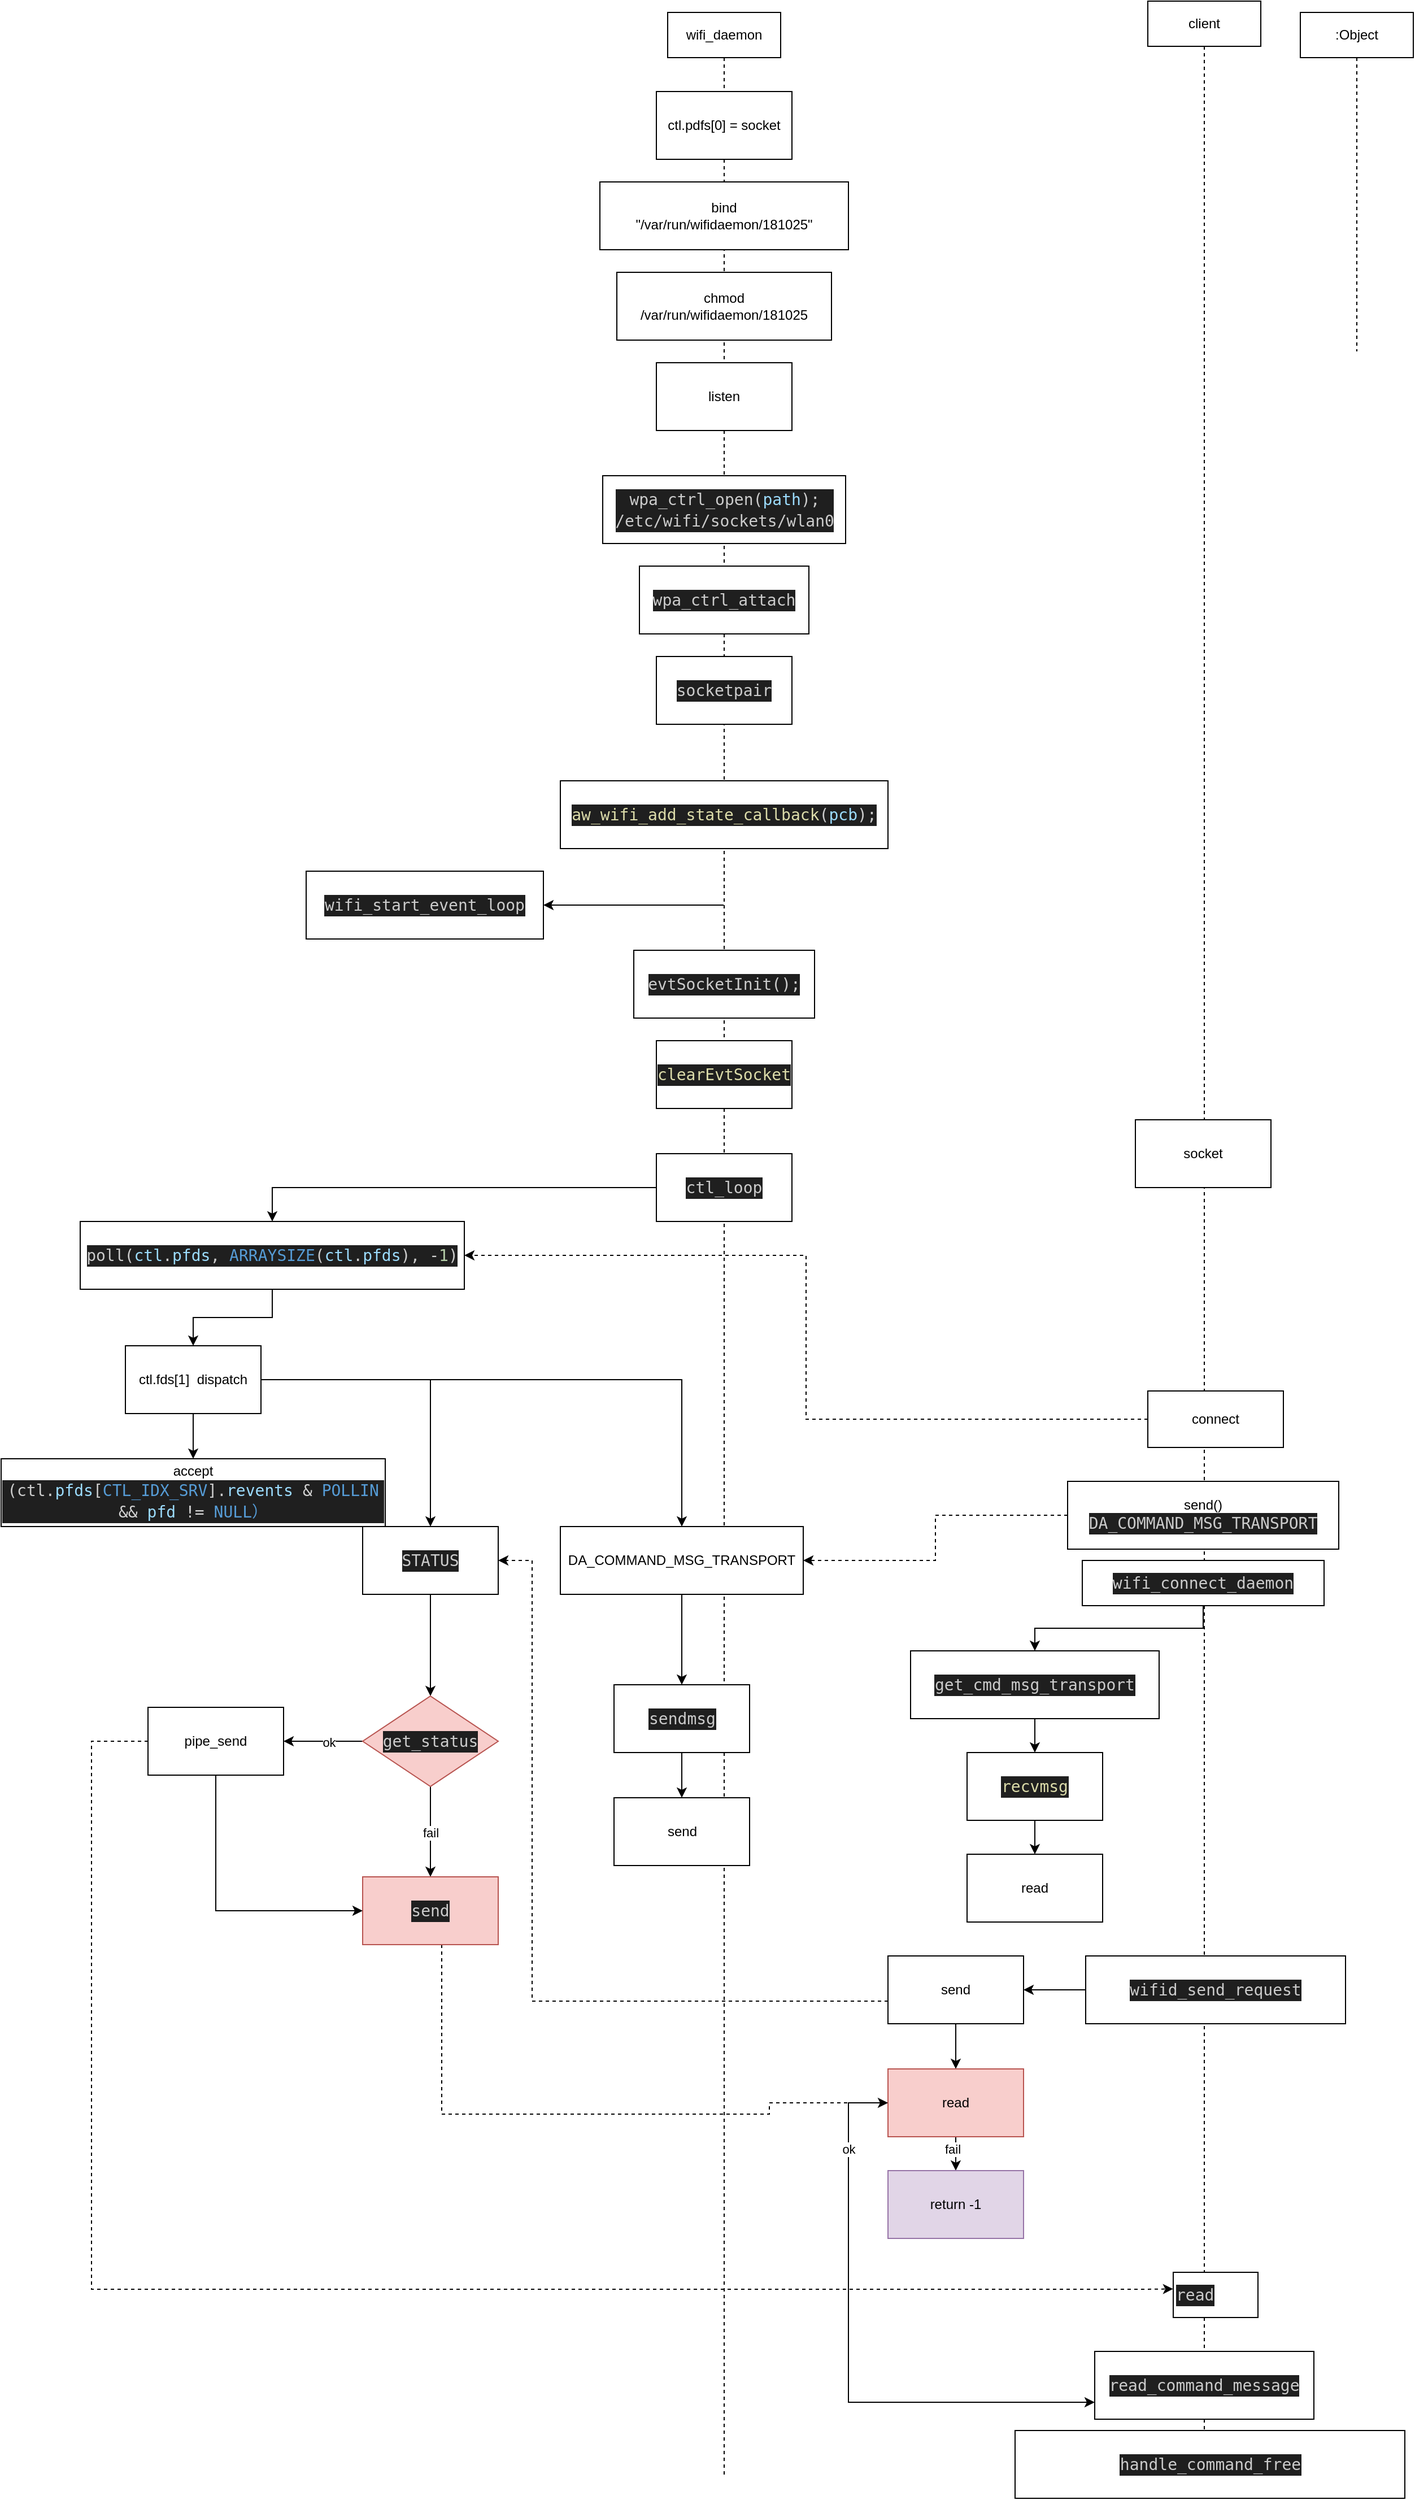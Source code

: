 <mxfile version="21.6.7" type="github">
  <diagram id="C5RBs43oDa-KdzZeNtuy" name="Page-1">
    <mxGraphModel dx="3276" dy="1582" grid="1" gridSize="10" guides="1" tooltips="1" connect="1" arrows="1" fold="1" page="1" pageScale="1" pageWidth="827" pageHeight="1169" math="0" shadow="0">
      <root>
        <mxCell id="WIyWlLk6GJQsqaUBKTNV-0" />
        <mxCell id="WIyWlLk6GJQsqaUBKTNV-1" parent="WIyWlLk6GJQsqaUBKTNV-0" />
        <mxCell id="92I55pFNdv6Zz8E2jE-A-6" value="wifi_daemon" style="shape=umlLifeline;perimeter=lifelinePerimeter;whiteSpace=wrap;html=1;container=1;dropTarget=0;collapsible=0;recursiveResize=0;outlineConnect=0;portConstraint=eastwest;newEdgeStyle={&quot;edgeStyle&quot;:&quot;elbowEdgeStyle&quot;,&quot;elbow&quot;:&quot;vertical&quot;,&quot;curved&quot;:0,&quot;rounded&quot;:0};" vertex="1" parent="WIyWlLk6GJQsqaUBKTNV-1">
          <mxGeometry x="60" y="70" width="100" height="2180" as="geometry" />
        </mxCell>
        <mxCell id="92I55pFNdv6Zz8E2jE-A-7" value="client" style="shape=umlLifeline;perimeter=lifelinePerimeter;whiteSpace=wrap;html=1;container=1;dropTarget=0;collapsible=0;recursiveResize=0;outlineConnect=0;portConstraint=eastwest;newEdgeStyle={&quot;edgeStyle&quot;:&quot;elbowEdgeStyle&quot;,&quot;elbow&quot;:&quot;vertical&quot;,&quot;curved&quot;:0,&quot;rounded&quot;:0};" vertex="1" parent="WIyWlLk6GJQsqaUBKTNV-1">
          <mxGeometry x="485" y="60" width="100" height="2190" as="geometry" />
        </mxCell>
        <mxCell id="92I55pFNdv6Zz8E2jE-A-8" value=":Object" style="shape=umlLifeline;perimeter=lifelinePerimeter;whiteSpace=wrap;html=1;container=1;dropTarget=0;collapsible=0;recursiveResize=0;outlineConnect=0;portConstraint=eastwest;newEdgeStyle={&quot;edgeStyle&quot;:&quot;elbowEdgeStyle&quot;,&quot;elbow&quot;:&quot;vertical&quot;,&quot;curved&quot;:0,&quot;rounded&quot;:0};" vertex="1" parent="WIyWlLk6GJQsqaUBKTNV-1">
          <mxGeometry x="620" y="70" width="100" height="300" as="geometry" />
        </mxCell>
        <mxCell id="92I55pFNdv6Zz8E2jE-A-9" value="ctl.pdfs[0] = socket" style="rounded=0;whiteSpace=wrap;html=1;" vertex="1" parent="WIyWlLk6GJQsqaUBKTNV-1">
          <mxGeometry x="50" y="140" width="120" height="60" as="geometry" />
        </mxCell>
        <mxCell id="92I55pFNdv6Zz8E2jE-A-10" value="bind&lt;br&gt;&quot;/var/run/wifidaemon/181025&quot;" style="rounded=0;whiteSpace=wrap;html=1;" vertex="1" parent="WIyWlLk6GJQsqaUBKTNV-1">
          <mxGeometry y="220" width="220" height="60" as="geometry" />
        </mxCell>
        <mxCell id="92I55pFNdv6Zz8E2jE-A-11" value="listen" style="rounded=0;whiteSpace=wrap;html=1;" vertex="1" parent="WIyWlLk6GJQsqaUBKTNV-1">
          <mxGeometry x="50" y="380" width="120" height="60" as="geometry" />
        </mxCell>
        <mxCell id="92I55pFNdv6Zz8E2jE-A-12" value="chmod&lt;br&gt;/var/run/wifidaemon/181025" style="rounded=0;whiteSpace=wrap;html=1;" vertex="1" parent="WIyWlLk6GJQsqaUBKTNV-1">
          <mxGeometry x="15" y="300" width="190" height="60" as="geometry" />
        </mxCell>
        <mxCell id="92I55pFNdv6Zz8E2jE-A-14" value="&lt;div style=&quot;color: rgb(204, 204, 204); background-color: rgb(31, 31, 31); font-family: &amp;quot;Droid Sans Mono&amp;quot;, &amp;quot;monospace&amp;quot;, monospace; font-size: 14px; line-height: 19px;&quot;&gt;&lt;div style=&quot;line-height: 19px;&quot;&gt;wpa_ctrl_open(&lt;span style=&quot;color: #9cdcfe;&quot;&gt;path&lt;/span&gt;);&lt;/div&gt;&lt;/div&gt;&lt;div style=&quot;color: rgb(204, 204, 204); background-color: rgb(31, 31, 31); font-family: &amp;quot;Droid Sans Mono&amp;quot;, &amp;quot;monospace&amp;quot;, monospace; font-size: 14px; line-height: 19px;&quot;&gt;/etc/wifi/sockets/wlan0&lt;/div&gt;" style="rounded=0;whiteSpace=wrap;html=1;" vertex="1" parent="WIyWlLk6GJQsqaUBKTNV-1">
          <mxGeometry x="2.5" y="480" width="215" height="60" as="geometry" />
        </mxCell>
        <mxCell id="92I55pFNdv6Zz8E2jE-A-15" value="&lt;div style=&quot;color: rgb(204, 204, 204); background-color: rgb(31, 31, 31); font-family: &amp;quot;Droid Sans Mono&amp;quot;, &amp;quot;monospace&amp;quot;, monospace; font-size: 14px; line-height: 19px;&quot;&gt;wpa_ctrl_attach&lt;/div&gt;" style="rounded=0;whiteSpace=wrap;html=1;" vertex="1" parent="WIyWlLk6GJQsqaUBKTNV-1">
          <mxGeometry x="35" y="560" width="150" height="60" as="geometry" />
        </mxCell>
        <mxCell id="92I55pFNdv6Zz8E2jE-A-16" value="&lt;div style=&quot;color: rgb(204, 204, 204); background-color: rgb(31, 31, 31); font-family: &amp;quot;Droid Sans Mono&amp;quot;, &amp;quot;monospace&amp;quot;, monospace; font-size: 14px; line-height: 19px;&quot;&gt;socketpair&lt;/div&gt;" style="rounded=0;whiteSpace=wrap;html=1;" vertex="1" parent="WIyWlLk6GJQsqaUBKTNV-1">
          <mxGeometry x="50" y="640" width="120" height="60" as="geometry" />
        </mxCell>
        <mxCell id="92I55pFNdv6Zz8E2jE-A-17" value="&lt;div style=&quot;color: rgb(204, 204, 204); background-color: rgb(31, 31, 31); font-family: &amp;quot;Droid Sans Mono&amp;quot;, &amp;quot;monospace&amp;quot;, monospace; font-weight: normal; font-size: 14px; line-height: 19px;&quot;&gt;&lt;div&gt;&lt;span style=&quot;color: #dcdcaa;&quot;&gt;aw_wifi_add_state_callback&lt;/span&gt;&lt;span style=&quot;color: #cccccc;&quot;&gt;(&lt;/span&gt;&lt;span style=&quot;color: #9cdcfe;&quot;&gt;pcb&lt;/span&gt;&lt;span style=&quot;color: #cccccc;&quot;&gt;);&lt;/span&gt;&lt;/div&gt;&lt;/div&gt;" style="rounded=0;whiteSpace=wrap;html=1;" vertex="1" parent="WIyWlLk6GJQsqaUBKTNV-1">
          <mxGeometry x="-35" y="750" width="290" height="60" as="geometry" />
        </mxCell>
        <mxCell id="92I55pFNdv6Zz8E2jE-A-18" value="&lt;div style=&quot;color: rgb(204, 204, 204); background-color: rgb(31, 31, 31); font-family: &amp;quot;Droid Sans Mono&amp;quot;, &amp;quot;monospace&amp;quot;, monospace; font-size: 14px; line-height: 19px;&quot;&gt;wifi_start_event_loop&lt;/div&gt;" style="rounded=0;whiteSpace=wrap;html=1;" vertex="1" parent="WIyWlLk6GJQsqaUBKTNV-1">
          <mxGeometry x="-260" y="830" width="210" height="60" as="geometry" />
        </mxCell>
        <mxCell id="92I55pFNdv6Zz8E2jE-A-19" value="" style="endArrow=classic;html=1;rounded=0;entryX=1;entryY=0.5;entryDx=0;entryDy=0;" edge="1" parent="WIyWlLk6GJQsqaUBKTNV-1" source="92I55pFNdv6Zz8E2jE-A-6" target="92I55pFNdv6Zz8E2jE-A-18">
          <mxGeometry width="50" height="50" relative="1" as="geometry">
            <mxPoint x="380" y="940" as="sourcePoint" />
            <mxPoint x="430" y="890" as="targetPoint" />
          </mxGeometry>
        </mxCell>
        <mxCell id="92I55pFNdv6Zz8E2jE-A-20" value="&lt;div style=&quot;color: rgb(204, 204, 204); background-color: rgb(31, 31, 31); font-family: &amp;quot;Droid Sans Mono&amp;quot;, &amp;quot;monospace&amp;quot;, monospace; font-size: 14px; line-height: 19px;&quot;&gt;evtSocketInit();&lt;/div&gt;" style="rounded=0;whiteSpace=wrap;html=1;" vertex="1" parent="WIyWlLk6GJQsqaUBKTNV-1">
          <mxGeometry x="30" y="900" width="160" height="60" as="geometry" />
        </mxCell>
        <mxCell id="92I55pFNdv6Zz8E2jE-A-21" value="&lt;div style=&quot;color: rgb(204, 204, 204); background-color: rgb(31, 31, 31); font-family: &amp;quot;Droid Sans Mono&amp;quot;, &amp;quot;monospace&amp;quot;, monospace; font-weight: normal; font-size: 14px; line-height: 19px;&quot;&gt;&lt;div&gt;&lt;span style=&quot;color: #dcdcaa;&quot;&gt;clearEvtSocket&lt;/span&gt;&lt;/div&gt;&lt;/div&gt;" style="rounded=0;whiteSpace=wrap;html=1;" vertex="1" parent="WIyWlLk6GJQsqaUBKTNV-1">
          <mxGeometry x="50" y="980" width="120" height="60" as="geometry" />
        </mxCell>
        <mxCell id="92I55pFNdv6Zz8E2jE-A-24" style="edgeStyle=orthogonalEdgeStyle;rounded=0;orthogonalLoop=1;jettySize=auto;html=1;entryX=0.5;entryY=0;entryDx=0;entryDy=0;" edge="1" parent="WIyWlLk6GJQsqaUBKTNV-1" source="92I55pFNdv6Zz8E2jE-A-22" target="92I55pFNdv6Zz8E2jE-A-23">
          <mxGeometry relative="1" as="geometry" />
        </mxCell>
        <mxCell id="92I55pFNdv6Zz8E2jE-A-22" value="&lt;div style=&quot;color: rgb(204, 204, 204); background-color: rgb(31, 31, 31); font-family: &amp;quot;Droid Sans Mono&amp;quot;, &amp;quot;monospace&amp;quot;, monospace; font-size: 14px; line-height: 19px;&quot;&gt;ctl_loop&lt;/div&gt;" style="rounded=0;whiteSpace=wrap;html=1;" vertex="1" parent="WIyWlLk6GJQsqaUBKTNV-1">
          <mxGeometry x="50" y="1080" width="120" height="60" as="geometry" />
        </mxCell>
        <mxCell id="92I55pFNdv6Zz8E2jE-A-28" style="edgeStyle=orthogonalEdgeStyle;rounded=0;orthogonalLoop=1;jettySize=auto;html=1;" edge="1" parent="WIyWlLk6GJQsqaUBKTNV-1" source="92I55pFNdv6Zz8E2jE-A-23" target="92I55pFNdv6Zz8E2jE-A-27">
          <mxGeometry relative="1" as="geometry" />
        </mxCell>
        <mxCell id="92I55pFNdv6Zz8E2jE-A-23" value="&lt;div style=&quot;color: rgb(204, 204, 204); background-color: rgb(31, 31, 31); font-family: &amp;quot;Droid Sans Mono&amp;quot;, &amp;quot;monospace&amp;quot;, monospace; font-size: 14px; line-height: 19px;&quot;&gt;poll(&lt;span style=&quot;color: #9cdcfe;&quot;&gt;ctl&lt;/span&gt;.&lt;span style=&quot;color: #9cdcfe;&quot;&gt;pfds&lt;/span&gt;, &lt;span style=&quot;color: #569cd6;&quot;&gt;ARRAYSIZE&lt;/span&gt;(&lt;span style=&quot;color: #9cdcfe;&quot;&gt;ctl&lt;/span&gt;.&lt;span style=&quot;color: #9cdcfe;&quot;&gt;pfds&lt;/span&gt;), &lt;span style=&quot;color: #d4d4d4;&quot;&gt;-&lt;/span&gt;&lt;span style=&quot;color: #b5cea8;&quot;&gt;1&lt;/span&gt;)&lt;/div&gt;" style="rounded=0;whiteSpace=wrap;html=1;" vertex="1" parent="WIyWlLk6GJQsqaUBKTNV-1">
          <mxGeometry x="-460" y="1140" width="340" height="60" as="geometry" />
        </mxCell>
        <mxCell id="92I55pFNdv6Zz8E2jE-A-25" value="socket" style="rounded=0;whiteSpace=wrap;html=1;" vertex="1" parent="WIyWlLk6GJQsqaUBKTNV-1">
          <mxGeometry x="474" y="1050" width="120" height="60" as="geometry" />
        </mxCell>
        <mxCell id="92I55pFNdv6Zz8E2jE-A-31" style="edgeStyle=orthogonalEdgeStyle;rounded=0;orthogonalLoop=1;jettySize=auto;html=1;exitX=0;exitY=0.5;exitDx=0;exitDy=0;entryX=1;entryY=0.5;entryDx=0;entryDy=0;dashed=1;" edge="1" parent="WIyWlLk6GJQsqaUBKTNV-1" source="92I55pFNdv6Zz8E2jE-A-26" target="92I55pFNdv6Zz8E2jE-A-23">
          <mxGeometry relative="1" as="geometry" />
        </mxCell>
        <mxCell id="92I55pFNdv6Zz8E2jE-A-26" value="connect" style="rounded=0;whiteSpace=wrap;html=1;" vertex="1" parent="WIyWlLk6GJQsqaUBKTNV-1">
          <mxGeometry x="485" y="1290" width="120" height="50" as="geometry" />
        </mxCell>
        <mxCell id="92I55pFNdv6Zz8E2jE-A-30" style="edgeStyle=orthogonalEdgeStyle;rounded=0;orthogonalLoop=1;jettySize=auto;html=1;entryX=0.5;entryY=0;entryDx=0;entryDy=0;" edge="1" parent="WIyWlLk6GJQsqaUBKTNV-1" source="92I55pFNdv6Zz8E2jE-A-27" target="92I55pFNdv6Zz8E2jE-A-29">
          <mxGeometry relative="1" as="geometry" />
        </mxCell>
        <mxCell id="92I55pFNdv6Zz8E2jE-A-35" style="edgeStyle=orthogonalEdgeStyle;rounded=0;orthogonalLoop=1;jettySize=auto;html=1;entryX=0.5;entryY=0;entryDx=0;entryDy=0;" edge="1" parent="WIyWlLk6GJQsqaUBKTNV-1" source="92I55pFNdv6Zz8E2jE-A-27" target="92I55pFNdv6Zz8E2jE-A-34">
          <mxGeometry relative="1" as="geometry" />
        </mxCell>
        <mxCell id="92I55pFNdv6Zz8E2jE-A-49" style="edgeStyle=orthogonalEdgeStyle;rounded=0;orthogonalLoop=1;jettySize=auto;html=1;" edge="1" parent="WIyWlLk6GJQsqaUBKTNV-1" source="92I55pFNdv6Zz8E2jE-A-27" target="92I55pFNdv6Zz8E2jE-A-48">
          <mxGeometry relative="1" as="geometry" />
        </mxCell>
        <mxCell id="92I55pFNdv6Zz8E2jE-A-27" value="ctl.fds[1]&amp;nbsp; dispatch" style="rounded=0;whiteSpace=wrap;html=1;" vertex="1" parent="WIyWlLk6GJQsqaUBKTNV-1">
          <mxGeometry x="-420" y="1250" width="120" height="60" as="geometry" />
        </mxCell>
        <mxCell id="92I55pFNdv6Zz8E2jE-A-29" value="accept&lt;br&gt;&lt;div style=&quot;color: rgb(204, 204, 204); background-color: rgb(31, 31, 31); font-family: &amp;quot;Droid Sans Mono&amp;quot;, &amp;quot;monospace&amp;quot;, monospace; font-size: 14px; line-height: 19px;&quot;&gt;(ctl.&lt;span style=&quot;color: #9cdcfe;&quot;&gt;pfds&lt;/span&gt;[&lt;span style=&quot;color: #569cd6;&quot;&gt;CTL_IDX_SRV&lt;/span&gt;].&lt;span style=&quot;color: #9cdcfe;&quot;&gt;revents&lt;/span&gt; &lt;span style=&quot;color: #d4d4d4;&quot;&gt;&amp;amp;&lt;/span&gt; &lt;span style=&quot;color: #569cd6;&quot;&gt;POLLIN&lt;/span&gt; &lt;span style=&quot;color: #d4d4d4;&quot;&gt;&amp;amp;&amp;amp;&lt;/span&gt; &lt;span style=&quot;color: #9cdcfe;&quot;&gt;pfd&lt;/span&gt; &lt;span style=&quot;color: #d4d4d4;&quot;&gt;!=&lt;/span&gt; &lt;span style=&quot;color: #569cd6;&quot;&gt;NULL）&lt;/span&gt;&lt;/div&gt;" style="rounded=0;whiteSpace=wrap;html=1;" vertex="1" parent="WIyWlLk6GJQsqaUBKTNV-1">
          <mxGeometry x="-530" y="1350" width="340" height="60" as="geometry" />
        </mxCell>
        <mxCell id="92I55pFNdv6Zz8E2jE-A-44" value="" style="edgeStyle=orthogonalEdgeStyle;rounded=0;orthogonalLoop=1;jettySize=auto;html=1;" edge="1" parent="WIyWlLk6GJQsqaUBKTNV-1" source="92I55pFNdv6Zz8E2jE-A-32" target="92I55pFNdv6Zz8E2jE-A-43">
          <mxGeometry relative="1" as="geometry" />
        </mxCell>
        <mxCell id="92I55pFNdv6Zz8E2jE-A-32" value="&lt;div style=&quot;color: rgb(204, 204, 204); background-color: rgb(31, 31, 31); font-family: &amp;quot;Droid Sans Mono&amp;quot;, &amp;quot;monospace&amp;quot;, monospace; font-size: 14px; line-height: 19px;&quot;&gt;get_cmd_msg_transport&lt;/div&gt;" style="rounded=0;whiteSpace=wrap;html=1;" vertex="1" parent="WIyWlLk6GJQsqaUBKTNV-1">
          <mxGeometry x="275" y="1520" width="220" height="60" as="geometry" />
        </mxCell>
        <mxCell id="92I55pFNdv6Zz8E2jE-A-42" style="edgeStyle=orthogonalEdgeStyle;rounded=0;orthogonalLoop=1;jettySize=auto;html=1;entryX=1;entryY=0.5;entryDx=0;entryDy=0;dashed=1;" edge="1" parent="WIyWlLk6GJQsqaUBKTNV-1" source="92I55pFNdv6Zz8E2jE-A-33" target="92I55pFNdv6Zz8E2jE-A-34">
          <mxGeometry relative="1" as="geometry">
            <mxPoint x="325" y="1430" as="targetPoint" />
          </mxGeometry>
        </mxCell>
        <mxCell id="92I55pFNdv6Zz8E2jE-A-33" value="send()&lt;br&gt;&lt;div style=&quot;color: rgb(204, 204, 204); background-color: rgb(31, 31, 31); font-family: &amp;quot;Droid Sans Mono&amp;quot;, &amp;quot;monospace&amp;quot;, monospace; font-size: 14px; line-height: 19px;&quot;&gt;DA_COMMAND_MSG_TRANSPORT&lt;/div&gt;" style="rounded=0;whiteSpace=wrap;html=1;" vertex="1" parent="WIyWlLk6GJQsqaUBKTNV-1">
          <mxGeometry x="414" y="1370" width="240" height="60" as="geometry" />
        </mxCell>
        <mxCell id="92I55pFNdv6Zz8E2jE-A-38" value="" style="edgeStyle=orthogonalEdgeStyle;rounded=0;orthogonalLoop=1;jettySize=auto;html=1;" edge="1" parent="WIyWlLk6GJQsqaUBKTNV-1" source="92I55pFNdv6Zz8E2jE-A-34" target="92I55pFNdv6Zz8E2jE-A-37">
          <mxGeometry relative="1" as="geometry" />
        </mxCell>
        <mxCell id="92I55pFNdv6Zz8E2jE-A-34" value="DA_COMMAND_MSG_TRANSPORT" style="rounded=0;whiteSpace=wrap;html=1;" vertex="1" parent="WIyWlLk6GJQsqaUBKTNV-1">
          <mxGeometry x="-35" y="1410" width="215" height="60" as="geometry" />
        </mxCell>
        <mxCell id="92I55pFNdv6Zz8E2jE-A-40" value="" style="edgeStyle=orthogonalEdgeStyle;rounded=0;orthogonalLoop=1;jettySize=auto;html=1;" edge="1" parent="WIyWlLk6GJQsqaUBKTNV-1" source="92I55pFNdv6Zz8E2jE-A-37" target="92I55pFNdv6Zz8E2jE-A-39">
          <mxGeometry relative="1" as="geometry" />
        </mxCell>
        <mxCell id="92I55pFNdv6Zz8E2jE-A-37" value="&lt;div style=&quot;color: rgb(204, 204, 204); background-color: rgb(31, 31, 31); font-family: &amp;quot;Droid Sans Mono&amp;quot;, &amp;quot;monospace&amp;quot;, monospace; font-size: 14px; line-height: 19px;&quot;&gt;sendmsg&lt;/div&gt;" style="whiteSpace=wrap;html=1;rounded=0;" vertex="1" parent="WIyWlLk6GJQsqaUBKTNV-1">
          <mxGeometry x="12.5" y="1550" width="120" height="60" as="geometry" />
        </mxCell>
        <mxCell id="92I55pFNdv6Zz8E2jE-A-39" value="send" style="whiteSpace=wrap;html=1;rounded=0;" vertex="1" parent="WIyWlLk6GJQsqaUBKTNV-1">
          <mxGeometry x="12.5" y="1650" width="120" height="60" as="geometry" />
        </mxCell>
        <mxCell id="92I55pFNdv6Zz8E2jE-A-43" value="&lt;div style=&quot;color: rgb(204, 204, 204); background-color: rgb(31, 31, 31); font-family: &amp;quot;Droid Sans Mono&amp;quot;, &amp;quot;monospace&amp;quot;, monospace; font-weight: normal; font-size: 14px; line-height: 19px;&quot;&gt;&lt;div&gt;&lt;span style=&quot;color: #dcdcaa;&quot;&gt;recvmsg&lt;/span&gt;&lt;/div&gt;&lt;/div&gt;" style="whiteSpace=wrap;html=1;rounded=0;" vertex="1" parent="WIyWlLk6GJQsqaUBKTNV-1">
          <mxGeometry x="325" y="1610" width="120" height="60" as="geometry" />
        </mxCell>
        <mxCell id="92I55pFNdv6Zz8E2jE-A-46" value="" style="edgeStyle=orthogonalEdgeStyle;rounded=0;orthogonalLoop=1;jettySize=auto;html=1;" edge="1" parent="WIyWlLk6GJQsqaUBKTNV-1" source="92I55pFNdv6Zz8E2jE-A-43" target="92I55pFNdv6Zz8E2jE-A-45">
          <mxGeometry relative="1" as="geometry" />
        </mxCell>
        <mxCell id="92I55pFNdv6Zz8E2jE-A-45" value="read" style="whiteSpace=wrap;html=1;rounded=0;" vertex="1" parent="WIyWlLk6GJQsqaUBKTNV-1">
          <mxGeometry x="325" y="1700" width="120" height="60" as="geometry" />
        </mxCell>
        <mxCell id="92I55pFNdv6Zz8E2jE-A-50" style="edgeStyle=orthogonalEdgeStyle;rounded=0;orthogonalLoop=1;jettySize=auto;html=1;entryX=0.5;entryY=0;entryDx=0;entryDy=0;" edge="1" parent="WIyWlLk6GJQsqaUBKTNV-1" source="92I55pFNdv6Zz8E2jE-A-48" target="92I55pFNdv6Zz8E2jE-A-63">
          <mxGeometry relative="1" as="geometry">
            <mxPoint x="-150" y="1570" as="targetPoint" />
          </mxGeometry>
        </mxCell>
        <mxCell id="92I55pFNdv6Zz8E2jE-A-48" value="&lt;div style=&quot;color: rgb(204, 204, 204); background-color: rgb(31, 31, 31); font-family: &amp;quot;Droid Sans Mono&amp;quot;, &amp;quot;monospace&amp;quot;, monospace; font-size: 14px; line-height: 19px;&quot;&gt;STATUS&lt;/div&gt;" style="rounded=0;whiteSpace=wrap;html=1;" vertex="1" parent="WIyWlLk6GJQsqaUBKTNV-1">
          <mxGeometry x="-210" y="1410" width="120" height="60" as="geometry" />
        </mxCell>
        <mxCell id="92I55pFNdv6Zz8E2jE-A-59" value="" style="edgeStyle=orthogonalEdgeStyle;rounded=0;orthogonalLoop=1;jettySize=auto;html=1;exitX=0.5;exitY=1;exitDx=0;exitDy=0;" edge="1" parent="WIyWlLk6GJQsqaUBKTNV-1" source="92I55pFNdv6Zz8E2jE-A-63" target="92I55pFNdv6Zz8E2jE-A-58">
          <mxGeometry relative="1" as="geometry">
            <mxPoint x="-150" y="1780" as="sourcePoint" />
          </mxGeometry>
        </mxCell>
        <mxCell id="92I55pFNdv6Zz8E2jE-A-83" value="fail" style="edgeLabel;html=1;align=center;verticalAlign=middle;resizable=0;points=[];" vertex="1" connectable="0" parent="92I55pFNdv6Zz8E2jE-A-59">
          <mxGeometry x="0.01" relative="1" as="geometry">
            <mxPoint as="offset" />
          </mxGeometry>
        </mxCell>
        <mxCell id="92I55pFNdv6Zz8E2jE-A-77" style="edgeStyle=orthogonalEdgeStyle;rounded=0;orthogonalLoop=1;jettySize=auto;html=1;entryX=0;entryY=0.5;entryDx=0;entryDy=0;dashed=1;" edge="1" parent="WIyWlLk6GJQsqaUBKTNV-1" source="92I55pFNdv6Zz8E2jE-A-58" target="92I55pFNdv6Zz8E2jE-A-75">
          <mxGeometry relative="1" as="geometry">
            <Array as="points">
              <mxPoint x="-140" y="1930" />
              <mxPoint x="150" y="1930" />
              <mxPoint x="150" y="1920" />
            </Array>
          </mxGeometry>
        </mxCell>
        <mxCell id="92I55pFNdv6Zz8E2jE-A-58" value="&lt;div style=&quot;color: rgb(204, 204, 204); background-color: rgb(31, 31, 31); font-family: &amp;quot;Droid Sans Mono&amp;quot;, &amp;quot;monospace&amp;quot;, monospace; font-size: 14px; line-height: 19px;&quot;&gt;send&lt;/div&gt;" style="whiteSpace=wrap;html=1;rounded=0;fillColor=#f8cecc;strokeColor=#b85450;" vertex="1" parent="WIyWlLk6GJQsqaUBKTNV-1">
          <mxGeometry x="-210" y="1720" width="120" height="60" as="geometry" />
        </mxCell>
        <mxCell id="92I55pFNdv6Zz8E2jE-A-67" style="edgeStyle=orthogonalEdgeStyle;rounded=0;orthogonalLoop=1;jettySize=auto;html=1;" edge="1" parent="WIyWlLk6GJQsqaUBKTNV-1" source="92I55pFNdv6Zz8E2jE-A-63" target="92I55pFNdv6Zz8E2jE-A-65">
          <mxGeometry relative="1" as="geometry" />
        </mxCell>
        <mxCell id="92I55pFNdv6Zz8E2jE-A-82" value="ok" style="edgeLabel;html=1;align=center;verticalAlign=middle;resizable=0;points=[];" vertex="1" connectable="0" parent="92I55pFNdv6Zz8E2jE-A-67">
          <mxGeometry x="-0.126" y="1" relative="1" as="geometry">
            <mxPoint as="offset" />
          </mxGeometry>
        </mxCell>
        <mxCell id="92I55pFNdv6Zz8E2jE-A-63" value="&lt;div style=&quot;color: rgb(204, 204, 204); background-color: rgb(31, 31, 31); font-family: &amp;quot;Droid Sans Mono&amp;quot;, &amp;quot;monospace&amp;quot;, monospace; font-size: 14px; line-height: 19px;&quot;&gt;get_status&lt;/div&gt;" style="rhombus;whiteSpace=wrap;html=1;fillColor=#f8cecc;strokeColor=#b85450;" vertex="1" parent="WIyWlLk6GJQsqaUBKTNV-1">
          <mxGeometry x="-210" y="1560" width="120" height="80" as="geometry" />
        </mxCell>
        <mxCell id="92I55pFNdv6Zz8E2jE-A-68" style="edgeStyle=orthogonalEdgeStyle;rounded=0;orthogonalLoop=1;jettySize=auto;html=1;exitX=0.5;exitY=1;exitDx=0;exitDy=0;entryX=0;entryY=0.5;entryDx=0;entryDy=0;" edge="1" parent="WIyWlLk6GJQsqaUBKTNV-1" source="92I55pFNdv6Zz8E2jE-A-65" target="92I55pFNdv6Zz8E2jE-A-58">
          <mxGeometry relative="1" as="geometry" />
        </mxCell>
        <mxCell id="92I55pFNdv6Zz8E2jE-A-80" style="edgeStyle=orthogonalEdgeStyle;rounded=0;orthogonalLoop=1;jettySize=auto;html=1;dashed=1;entryX=-0.001;entryY=0.368;entryDx=0;entryDy=0;entryPerimeter=0;" edge="1" parent="WIyWlLk6GJQsqaUBKTNV-1" source="92I55pFNdv6Zz8E2jE-A-65" target="92I55pFNdv6Zz8E2jE-A-78">
          <mxGeometry relative="1" as="geometry">
            <mxPoint x="480" y="2100" as="targetPoint" />
            <Array as="points">
              <mxPoint x="-450" y="1600" />
              <mxPoint x="-450" y="2085" />
              <mxPoint x="480" y="2085" />
            </Array>
          </mxGeometry>
        </mxCell>
        <mxCell id="92I55pFNdv6Zz8E2jE-A-65" value="pipe_send" style="rounded=0;whiteSpace=wrap;html=1;" vertex="1" parent="WIyWlLk6GJQsqaUBKTNV-1">
          <mxGeometry x="-400" y="1570" width="120" height="60" as="geometry" />
        </mxCell>
        <mxCell id="92I55pFNdv6Zz8E2jE-A-73" value="" style="edgeStyle=orthogonalEdgeStyle;rounded=0;orthogonalLoop=1;jettySize=auto;html=1;" edge="1" parent="WIyWlLk6GJQsqaUBKTNV-1" source="92I55pFNdv6Zz8E2jE-A-70" target="92I55pFNdv6Zz8E2jE-A-72">
          <mxGeometry relative="1" as="geometry" />
        </mxCell>
        <mxCell id="92I55pFNdv6Zz8E2jE-A-70" value="&lt;div style=&quot;color: rgb(204, 204, 204); background-color: rgb(31, 31, 31); font-family: &amp;quot;Droid Sans Mono&amp;quot;, &amp;quot;monospace&amp;quot;, monospace; font-size: 14px; line-height: 19px;&quot;&gt;&lt;div style=&quot;line-height: 19px;&quot;&gt;wifid_send_request&lt;/div&gt;&lt;/div&gt;" style="rounded=0;whiteSpace=wrap;html=1;" vertex="1" parent="WIyWlLk6GJQsqaUBKTNV-1">
          <mxGeometry x="430" y="1790" width="230" height="60" as="geometry" />
        </mxCell>
        <mxCell id="92I55pFNdv6Zz8E2jE-A-74" style="edgeStyle=orthogonalEdgeStyle;rounded=0;orthogonalLoop=1;jettySize=auto;html=1;entryX=1;entryY=0.5;entryDx=0;entryDy=0;dashed=1;" edge="1" parent="WIyWlLk6GJQsqaUBKTNV-1" source="92I55pFNdv6Zz8E2jE-A-72" target="92I55pFNdv6Zz8E2jE-A-48">
          <mxGeometry relative="1" as="geometry">
            <Array as="points">
              <mxPoint x="-60" y="1830" />
              <mxPoint x="-60" y="1440" />
            </Array>
          </mxGeometry>
        </mxCell>
        <mxCell id="92I55pFNdv6Zz8E2jE-A-81" style="edgeStyle=orthogonalEdgeStyle;rounded=0;orthogonalLoop=1;jettySize=auto;html=1;" edge="1" parent="WIyWlLk6GJQsqaUBKTNV-1" source="92I55pFNdv6Zz8E2jE-A-72" target="92I55pFNdv6Zz8E2jE-A-75">
          <mxGeometry relative="1" as="geometry" />
        </mxCell>
        <mxCell id="92I55pFNdv6Zz8E2jE-A-72" value="send" style="whiteSpace=wrap;html=1;rounded=0;" vertex="1" parent="WIyWlLk6GJQsqaUBKTNV-1">
          <mxGeometry x="255" y="1790" width="120" height="60" as="geometry" />
        </mxCell>
        <mxCell id="92I55pFNdv6Zz8E2jE-A-88" value="" style="edgeStyle=orthogonalEdgeStyle;rounded=0;orthogonalLoop=1;jettySize=auto;html=1;" edge="1" parent="WIyWlLk6GJQsqaUBKTNV-1" source="92I55pFNdv6Zz8E2jE-A-75" target="92I55pFNdv6Zz8E2jE-A-87">
          <mxGeometry relative="1" as="geometry" />
        </mxCell>
        <mxCell id="92I55pFNdv6Zz8E2jE-A-94" value="fail" style="edgeLabel;html=1;align=center;verticalAlign=middle;resizable=0;points=[];" vertex="1" connectable="0" parent="92I55pFNdv6Zz8E2jE-A-88">
          <mxGeometry x="0.216" y="-3" relative="1" as="geometry">
            <mxPoint as="offset" />
          </mxGeometry>
        </mxCell>
        <mxCell id="92I55pFNdv6Zz8E2jE-A-92" value="" style="edgeStyle=orthogonalEdgeStyle;rounded=0;orthogonalLoop=1;jettySize=auto;html=1;" edge="1" parent="WIyWlLk6GJQsqaUBKTNV-1" source="92I55pFNdv6Zz8E2jE-A-75" target="92I55pFNdv6Zz8E2jE-A-93">
          <mxGeometry relative="1" as="geometry">
            <mxPoint x="405" y="1920" as="targetPoint" />
            <Array as="points">
              <mxPoint x="220" y="1920" />
              <mxPoint x="220" y="2185" />
            </Array>
          </mxGeometry>
        </mxCell>
        <mxCell id="92I55pFNdv6Zz8E2jE-A-95" value="ok" style="edgeLabel;html=1;align=center;verticalAlign=middle;resizable=0;points=[];" vertex="1" connectable="0" parent="92I55pFNdv6Zz8E2jE-A-92">
          <mxGeometry x="-0.709" relative="1" as="geometry">
            <mxPoint as="offset" />
          </mxGeometry>
        </mxCell>
        <mxCell id="92I55pFNdv6Zz8E2jE-A-75" value="read" style="whiteSpace=wrap;html=1;rounded=0;fillColor=#f8cecc;strokeColor=#b85450;" vertex="1" parent="WIyWlLk6GJQsqaUBKTNV-1">
          <mxGeometry x="255" y="1890" width="120" height="60" as="geometry" />
        </mxCell>
        <mxCell id="92I55pFNdv6Zz8E2jE-A-78" value="&lt;div style=&quot;color: rgb(204, 204, 204); background-color: rgb(31, 31, 31); font-family: &amp;quot;Droid Sans Mono&amp;quot;, &amp;quot;monospace&amp;quot;, monospace; font-size: 14px; line-height: 19px;&quot;&gt;read&lt;/div&gt;" style="rounded=0;whiteSpace=wrap;html=1;align=left;" vertex="1" parent="WIyWlLk6GJQsqaUBKTNV-1">
          <mxGeometry x="507.5" y="2070" width="75" height="40" as="geometry" />
        </mxCell>
        <mxCell id="92I55pFNdv6Zz8E2jE-A-86" value="" style="edgeStyle=orthogonalEdgeStyle;rounded=0;orthogonalLoop=1;jettySize=auto;html=1;" edge="1" parent="WIyWlLk6GJQsqaUBKTNV-1" source="92I55pFNdv6Zz8E2jE-A-85" target="92I55pFNdv6Zz8E2jE-A-32">
          <mxGeometry relative="1" as="geometry" />
        </mxCell>
        <mxCell id="92I55pFNdv6Zz8E2jE-A-85" value="&lt;div style=&quot;color: rgb(204, 204, 204); background-color: rgb(31, 31, 31); font-family: &amp;quot;Droid Sans Mono&amp;quot;, &amp;quot;monospace&amp;quot;, monospace; font-size: 14px; line-height: 19px;&quot;&gt;wifi_connect_daemon&lt;/div&gt;" style="rounded=0;whiteSpace=wrap;html=1;" vertex="1" parent="WIyWlLk6GJQsqaUBKTNV-1">
          <mxGeometry x="427" y="1440" width="214" height="40" as="geometry" />
        </mxCell>
        <mxCell id="92I55pFNdv6Zz8E2jE-A-87" value="return -1" style="whiteSpace=wrap;html=1;fillColor=#e1d5e7;strokeColor=#9673a6;rounded=0;" vertex="1" parent="WIyWlLk6GJQsqaUBKTNV-1">
          <mxGeometry x="255" y="1980" width="120" height="60" as="geometry" />
        </mxCell>
        <mxCell id="92I55pFNdv6Zz8E2jE-A-89" value="&lt;div style=&quot;color: rgb(204, 204, 204); background-color: rgb(31, 31, 31); font-family: &amp;quot;Droid Sans Mono&amp;quot;, &amp;quot;monospace&amp;quot;, monospace; font-size: 14px; line-height: 19px;&quot;&gt;handle_command_free&lt;/div&gt;" style="rounded=0;whiteSpace=wrap;html=1;" vertex="1" parent="WIyWlLk6GJQsqaUBKTNV-1">
          <mxGeometry x="367.5" y="2210" width="345" height="60" as="geometry" />
        </mxCell>
        <mxCell id="92I55pFNdv6Zz8E2jE-A-93" value="&lt;div style=&quot;color: rgb(204, 204, 204); background-color: rgb(31, 31, 31); font-family: &amp;quot;Droid Sans Mono&amp;quot;, &amp;quot;monospace&amp;quot;, monospace; font-size: 14px; line-height: 19px;&quot;&gt;read_command_message&lt;/div&gt;" style="rounded=0;whiteSpace=wrap;html=1;" vertex="1" parent="WIyWlLk6GJQsqaUBKTNV-1">
          <mxGeometry x="438" y="2140" width="194" height="60" as="geometry" />
        </mxCell>
      </root>
    </mxGraphModel>
  </diagram>
</mxfile>
